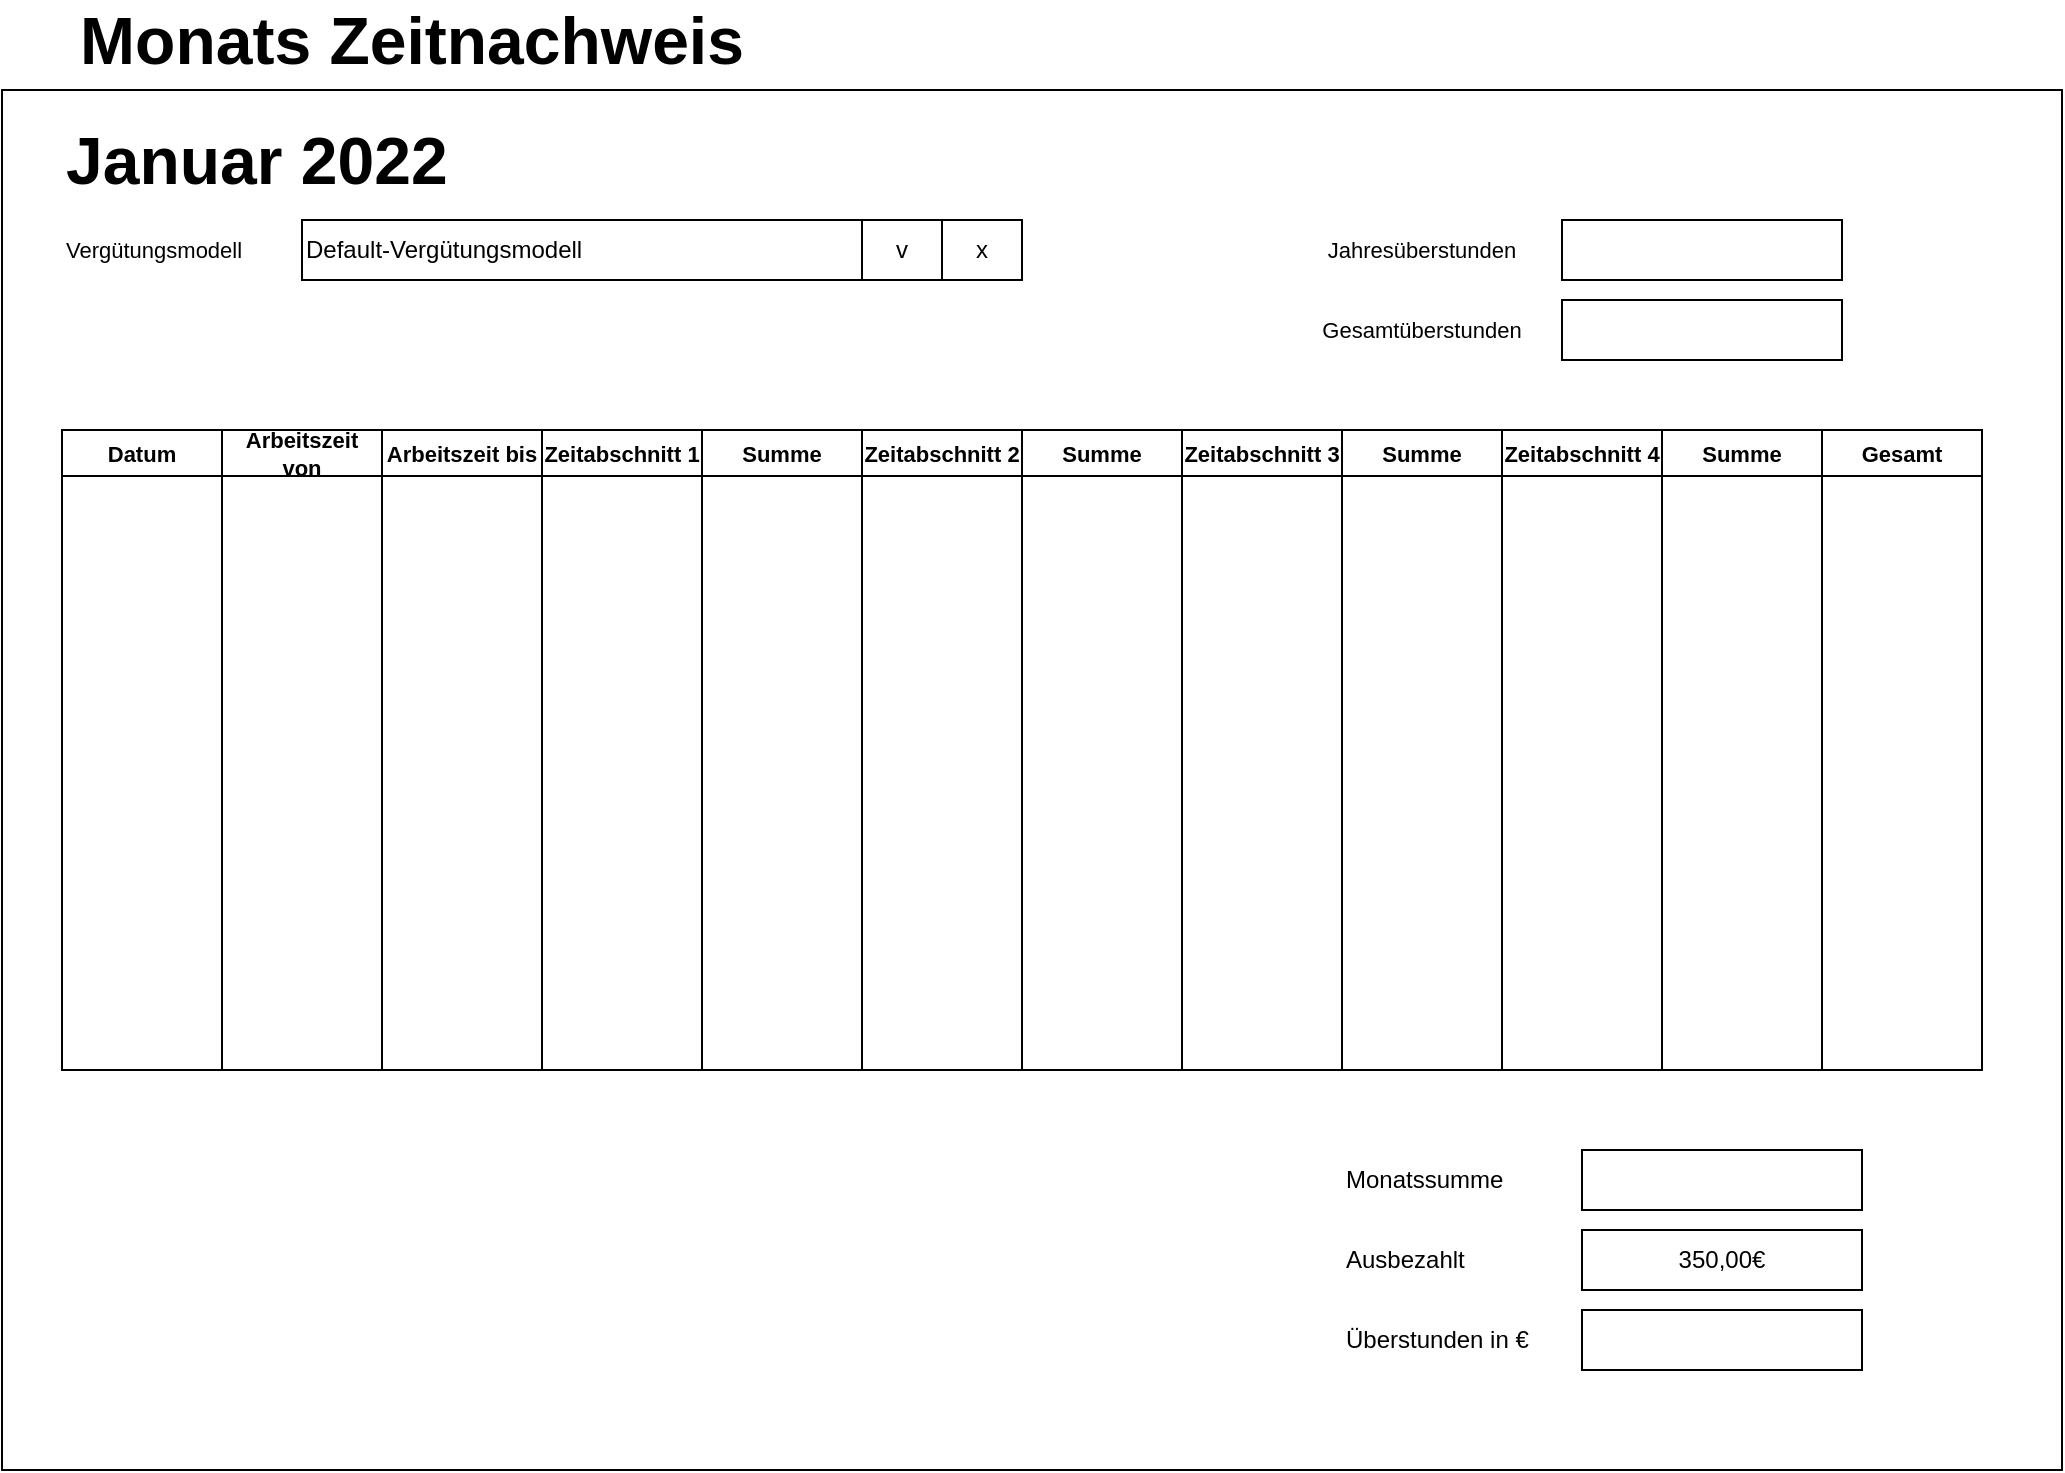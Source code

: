 <mxfile version="20.7.4" type="device"><diagram id="N0JMiO5rjpHBxVgC8oDH" name="Seite-1"><mxGraphModel dx="1098" dy="1188" grid="1" gridSize="10" guides="1" tooltips="1" connect="1" arrows="1" fold="1" page="1" pageScale="1" pageWidth="1169" pageHeight="827" math="0" shadow="0"><root><mxCell id="0"/><mxCell id="1" parent="0"/><mxCell id="ov_m2KRlbq2gAM2RtZst-37" value="&lt;br&gt;" style="rounded=0;whiteSpace=wrap;html=1;" parent="1" vertex="1"><mxGeometry x="50" y="70" width="1030" height="690" as="geometry"/></mxCell><mxCell id="ov_m2KRlbq2gAM2RtZst-1" value="Monats Zeitnachweis" style="text;html=1;strokeColor=none;fillColor=none;align=center;verticalAlign=middle;whiteSpace=wrap;rounded=0;fontStyle=1;fontSize=33;" parent="1" vertex="1"><mxGeometry x="80" y="30" width="350" height="30" as="geometry"/></mxCell><mxCell id="ov_m2KRlbq2gAM2RtZst-4" value="Januar 2022" style="text;html=1;strokeColor=none;fillColor=none;align=left;verticalAlign=middle;whiteSpace=wrap;rounded=0;fontStyle=1;fontSize=33;" parent="1" vertex="1"><mxGeometry x="80" y="90" width="250" height="30" as="geometry"/></mxCell><mxCell id="ov_m2KRlbq2gAM2RtZst-10" value="Datum" style="swimlane;whiteSpace=wrap;html=1;fontSize=11;" parent="1" vertex="1"><mxGeometry x="80" y="240" width="80" height="320" as="geometry"><mxRectangle x="80" y="240" width="70" height="30" as="alternateBounds"/></mxGeometry></mxCell><mxCell id="ov_m2KRlbq2gAM2RtZst-11" value="Zeitabschnitt 1" style="swimlane;whiteSpace=wrap;html=1;fontSize=11;" parent="1" vertex="1"><mxGeometry x="320" y="240" width="80" height="320" as="geometry"/></mxCell><mxCell id="ov_m2KRlbq2gAM2RtZst-13" value="Summe" style="swimlane;whiteSpace=wrap;html=1;fontSize=11;" parent="1" vertex="1"><mxGeometry x="880" y="240" width="80" height="320" as="geometry"/></mxCell><mxCell id="ov_m2KRlbq2gAM2RtZst-14" value="Zeitabschnitt 3" style="swimlane;whiteSpace=wrap;html=1;fontSize=11;" parent="1" vertex="1"><mxGeometry x="640" y="240" width="80" height="320" as="geometry"/></mxCell><mxCell id="ov_m2KRlbq2gAM2RtZst-15" value="Arbeitszeit von" style="swimlane;whiteSpace=wrap;html=1;fontSize=11;" parent="1" vertex="1"><mxGeometry x="160" y="240" width="80" height="320" as="geometry"/></mxCell><mxCell id="ov_m2KRlbq2gAM2RtZst-17" value="Summe" style="swimlane;whiteSpace=wrap;html=1;fontSize=11;" parent="1" vertex="1"><mxGeometry x="720" y="240" width="80" height="320" as="geometry"/></mxCell><mxCell id="ov_m2KRlbq2gAM2RtZst-21" value="Summe" style="swimlane;whiteSpace=wrap;html=1;fontSize=11;" parent="1" vertex="1"><mxGeometry x="400" y="240" width="80" height="320" as="geometry"/></mxCell><mxCell id="ov_m2KRlbq2gAM2RtZst-22" value="Zeitabschnitt 2" style="swimlane;whiteSpace=wrap;html=1;fontSize=11;" parent="1" vertex="1"><mxGeometry x="480" y="240" width="80" height="320" as="geometry"/></mxCell><mxCell id="ov_m2KRlbq2gAM2RtZst-23" value="Summe" style="swimlane;whiteSpace=wrap;html=1;startSize=23;fontSize=11;" parent="1" vertex="1"><mxGeometry x="560" y="240" width="80" height="320" as="geometry"/></mxCell><mxCell id="ov_m2KRlbq2gAM2RtZst-24" value="Zeitabschnitt 4" style="swimlane;whiteSpace=wrap;html=1;fontSize=11;" parent="1" vertex="1"><mxGeometry x="800" y="240" width="80" height="320" as="geometry"/></mxCell><mxCell id="ov_m2KRlbq2gAM2RtZst-25" value="Gesamt" style="swimlane;whiteSpace=wrap;html=1;fontSize=11;" parent="1" vertex="1"><mxGeometry x="960" y="240" width="80" height="320" as="geometry"/></mxCell><mxCell id="ov_m2KRlbq2gAM2RtZst-27" value="Monatssumme" style="text;html=1;strokeColor=none;fillColor=none;align=left;verticalAlign=middle;whiteSpace=wrap;rounded=0;" parent="1" vertex="1"><mxGeometry x="720" y="600" width="80" height="30" as="geometry"/></mxCell><mxCell id="ov_m2KRlbq2gAM2RtZst-29" value="350,00€" style="rounded=0;whiteSpace=wrap;html=1;" parent="1" vertex="1"><mxGeometry x="840" y="640" width="140" height="30" as="geometry"/></mxCell><mxCell id="ov_m2KRlbq2gAM2RtZst-31" value="Ausbezahlt" style="text;html=1;strokeColor=none;fillColor=none;align=left;verticalAlign=middle;whiteSpace=wrap;rounded=0;" parent="1" vertex="1"><mxGeometry x="720" y="640" width="80" height="30" as="geometry"/></mxCell><mxCell id="ov_m2KRlbq2gAM2RtZst-33" value="" style="rounded=0;whiteSpace=wrap;html=1;" parent="1" vertex="1"><mxGeometry x="840" y="680" width="140" height="30" as="geometry"/></mxCell><mxCell id="ov_m2KRlbq2gAM2RtZst-34" value="Überstunden in €" style="text;html=1;strokeColor=none;fillColor=none;align=left;verticalAlign=middle;whiteSpace=wrap;rounded=0;" parent="1" vertex="1"><mxGeometry x="720" y="680" width="100" height="30" as="geometry"/></mxCell><mxCell id="ov_m2KRlbq2gAM2RtZst-36" value="" style="rounded=0;whiteSpace=wrap;html=1;" parent="1" vertex="1"><mxGeometry x="840" y="600" width="140" height="30" as="geometry"/></mxCell><mxCell id="ov_m2KRlbq2gAM2RtZst-38" value="Arbeitszeit bis" style="swimlane;whiteSpace=wrap;html=1;fontSize=11;" parent="1" vertex="1"><mxGeometry x="240" y="240" width="80" height="320" as="geometry"/></mxCell><mxCell id="ov_m2KRlbq2gAM2RtZst-43" value="" style="group" parent="1" vertex="1" connectable="0"><mxGeometry x="200" y="135" width="360" height="30" as="geometry"/></mxCell><mxCell id="ov_m2KRlbq2gAM2RtZst-5" value="Default-Vergütungsmodell" style="rounded=0;whiteSpace=wrap;html=1;align=left;" parent="ov_m2KRlbq2gAM2RtZst-43" vertex="1"><mxGeometry width="360" height="30" as="geometry"/></mxCell><mxCell id="ov_m2KRlbq2gAM2RtZst-6" value="x" style="whiteSpace=wrap;html=1;rounded=0;" parent="ov_m2KRlbq2gAM2RtZst-43" vertex="1"><mxGeometry x="320" width="40" height="30" as="geometry"/></mxCell><mxCell id="ov_m2KRlbq2gAM2RtZst-8" value="v" style="whiteSpace=wrap;html=1;rounded=0;" parent="ov_m2KRlbq2gAM2RtZst-43" vertex="1"><mxGeometry x="280" width="40" height="30" as="geometry"/></mxCell><mxCell id="ov_m2KRlbq2gAM2RtZst-44" value="Vergütungsmodell" style="text;html=1;strokeColor=none;fillColor=none;align=left;verticalAlign=middle;whiteSpace=wrap;rounded=0;fontSize=11;" parent="1" vertex="1"><mxGeometry x="80" y="135" width="100" height="30" as="geometry"/></mxCell><mxCell id="ov_m2KRlbq2gAM2RtZst-45" value="Jahresüberstunden" style="text;html=1;strokeColor=none;fillColor=none;align=center;verticalAlign=middle;whiteSpace=wrap;rounded=0;fontSize=11;" parent="1" vertex="1"><mxGeometry x="700" y="135" width="120" height="30" as="geometry"/></mxCell><mxCell id="ov_m2KRlbq2gAM2RtZst-46" value="" style="rounded=0;whiteSpace=wrap;html=1;" parent="1" vertex="1"><mxGeometry x="830" y="135" width="140" height="30" as="geometry"/></mxCell><mxCell id="ov_m2KRlbq2gAM2RtZst-47" value="Gesamtüberstunden" style="text;html=1;strokeColor=none;fillColor=none;align=center;verticalAlign=middle;whiteSpace=wrap;rounded=0;fontSize=11;" parent="1" vertex="1"><mxGeometry x="700" y="175" width="120" height="30" as="geometry"/></mxCell><mxCell id="ov_m2KRlbq2gAM2RtZst-48" value="" style="rounded=0;whiteSpace=wrap;html=1;" parent="1" vertex="1"><mxGeometry x="830" y="175" width="140" height="30" as="geometry"/></mxCell></root></mxGraphModel></diagram></mxfile>